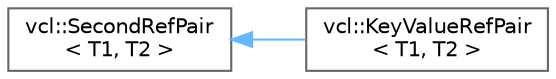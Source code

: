 digraph "Graphical Class Hierarchy"
{
 // LATEX_PDF_SIZE
  bgcolor="transparent";
  edge [fontname=Helvetica,fontsize=10,labelfontname=Helvetica,labelfontsize=10];
  node [fontname=Helvetica,fontsize=10,shape=box,height=0.2,width=0.4];
  rankdir="LR";
  Node0 [label="vcl::SecondRefPair\l\< T1, T2 \>",height=0.2,width=0.4,color="grey40", fillcolor="white", style="filled",URL="$classvcl_1_1SecondRefPair.html",tooltip=" "];
  Node0 -> Node1 [dir="back",color="steelblue1",style="solid"];
  Node1 [label="vcl::KeyValueRefPair\l\< T1, T2 \>",height=0.2,width=0.4,color="grey40", fillcolor="white", style="filled",URL="$classvcl_1_1KeyValueRefPair.html",tooltip=" "];
}
